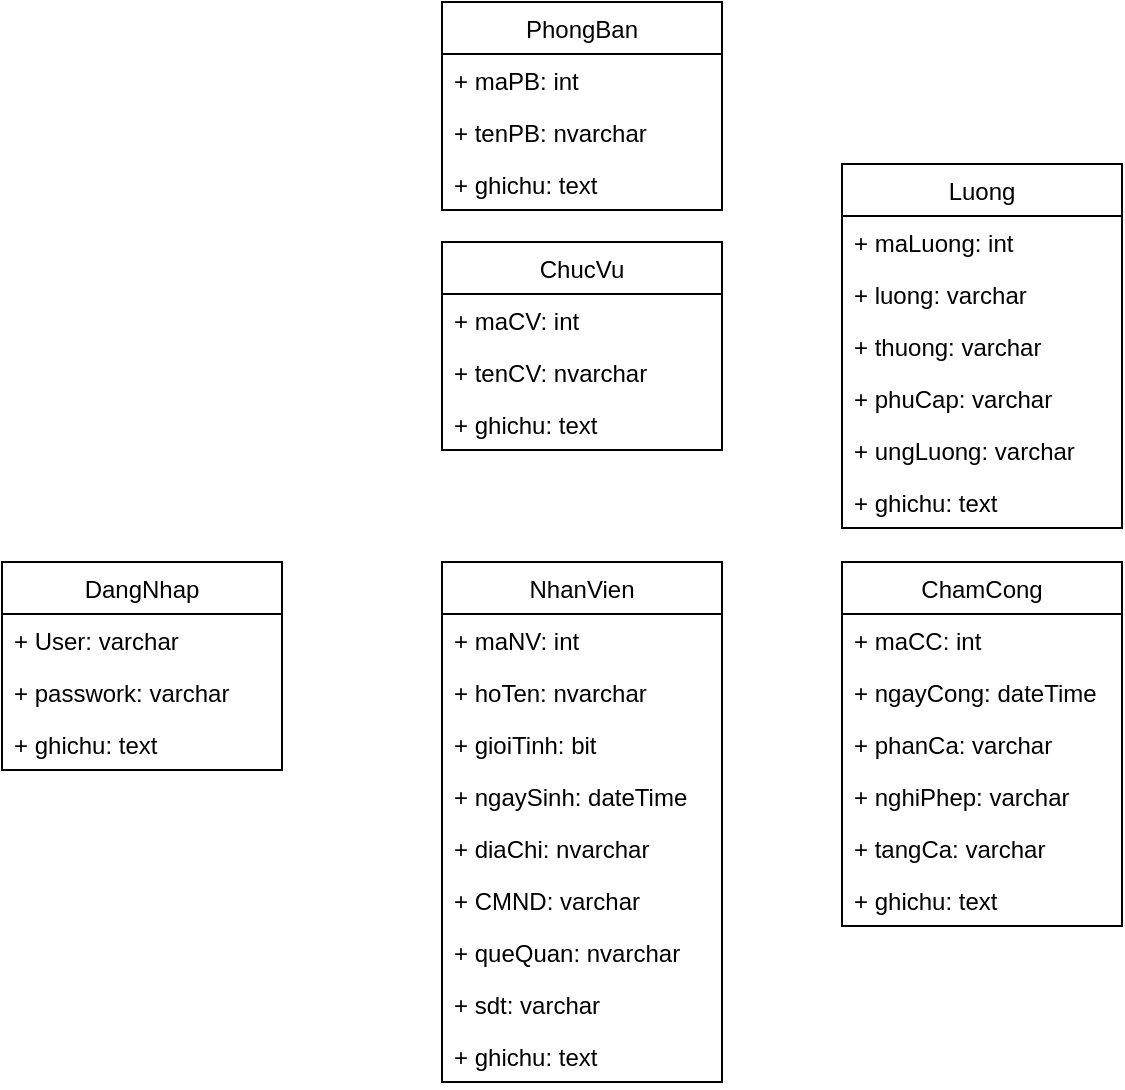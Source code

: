 <mxfile version="17.1.3" type="device"><diagram id="c9fbCX_mUACiOc3NLSKb" name="Page-1"><mxGraphModel dx="868" dy="450" grid="1" gridSize="10" guides="1" tooltips="1" connect="1" arrows="1" fold="1" page="1" pageScale="1" pageWidth="850" pageHeight="1100" math="0" shadow="0"><root><mxCell id="0"/><mxCell id="1" parent="0"/><mxCell id="HYWNe4LAX6FUEaXQ1EQL-1" value="NhanVien" style="swimlane;fontStyle=0;childLayout=stackLayout;horizontal=1;startSize=26;fillColor=none;horizontalStack=0;resizeParent=1;resizeParentMax=0;resizeLast=0;collapsible=1;marginBottom=0;" parent="1" vertex="1"><mxGeometry x="360" y="360" width="140" height="260" as="geometry"/></mxCell><mxCell id="HYWNe4LAX6FUEaXQ1EQL-2" value="+ maNV: int" style="text;strokeColor=none;fillColor=none;align=left;verticalAlign=top;spacingLeft=4;spacingRight=4;overflow=hidden;rotatable=0;points=[[0,0.5],[1,0.5]];portConstraint=eastwest;" parent="HYWNe4LAX6FUEaXQ1EQL-1" vertex="1"><mxGeometry y="26" width="140" height="26" as="geometry"/></mxCell><mxCell id="HYWNe4LAX6FUEaXQ1EQL-3" value="+ hoTen: nvarchar" style="text;strokeColor=none;fillColor=none;align=left;verticalAlign=top;spacingLeft=4;spacingRight=4;overflow=hidden;rotatable=0;points=[[0,0.5],[1,0.5]];portConstraint=eastwest;" parent="HYWNe4LAX6FUEaXQ1EQL-1" vertex="1"><mxGeometry y="52" width="140" height="26" as="geometry"/></mxCell><mxCell id="HYWNe4LAX6FUEaXQ1EQL-5" value="+ gioiTinh: bit" style="text;strokeColor=none;fillColor=none;align=left;verticalAlign=top;spacingLeft=4;spacingRight=4;overflow=hidden;rotatable=0;points=[[0,0.5],[1,0.5]];portConstraint=eastwest;" parent="HYWNe4LAX6FUEaXQ1EQL-1" vertex="1"><mxGeometry y="78" width="140" height="26" as="geometry"/></mxCell><mxCell id="HYWNe4LAX6FUEaXQ1EQL-6" value="+ ngaySinh: dateTime" style="text;strokeColor=none;fillColor=none;align=left;verticalAlign=top;spacingLeft=4;spacingRight=4;overflow=hidden;rotatable=0;points=[[0,0.5],[1,0.5]];portConstraint=eastwest;" parent="HYWNe4LAX6FUEaXQ1EQL-1" vertex="1"><mxGeometry y="104" width="140" height="26" as="geometry"/></mxCell><mxCell id="HYWNe4LAX6FUEaXQ1EQL-8" value="+ diaChi: nvarchar" style="text;strokeColor=none;fillColor=none;align=left;verticalAlign=top;spacingLeft=4;spacingRight=4;overflow=hidden;rotatable=0;points=[[0,0.5],[1,0.5]];portConstraint=eastwest;" parent="HYWNe4LAX6FUEaXQ1EQL-1" vertex="1"><mxGeometry y="130" width="140" height="26" as="geometry"/></mxCell><mxCell id="HYWNe4LAX6FUEaXQ1EQL-7" value="+ CMND: varchar" style="text;strokeColor=none;fillColor=none;align=left;verticalAlign=top;spacingLeft=4;spacingRight=4;overflow=hidden;rotatable=0;points=[[0,0.5],[1,0.5]];portConstraint=eastwest;" parent="HYWNe4LAX6FUEaXQ1EQL-1" vertex="1"><mxGeometry y="156" width="140" height="26" as="geometry"/></mxCell><mxCell id="HYWNe4LAX6FUEaXQ1EQL-4" value="+ queQuan: nvarchar" style="text;strokeColor=none;fillColor=none;align=left;verticalAlign=top;spacingLeft=4;spacingRight=4;overflow=hidden;rotatable=0;points=[[0,0.5],[1,0.5]];portConstraint=eastwest;" parent="HYWNe4LAX6FUEaXQ1EQL-1" vertex="1"><mxGeometry y="182" width="140" height="26" as="geometry"/></mxCell><mxCell id="HYWNe4LAX6FUEaXQ1EQL-9" value="+ sdt: varchar" style="text;strokeColor=none;fillColor=none;align=left;verticalAlign=top;spacingLeft=4;spacingRight=4;overflow=hidden;rotatable=0;points=[[0,0.5],[1,0.5]];portConstraint=eastwest;" parent="HYWNe4LAX6FUEaXQ1EQL-1" vertex="1"><mxGeometry y="208" width="140" height="26" as="geometry"/></mxCell><mxCell id="yrNsnFtLGGk8ycKt3YTh-4" value="+ ghichu: text" style="text;strokeColor=none;fillColor=none;align=left;verticalAlign=top;spacingLeft=4;spacingRight=4;overflow=hidden;rotatable=0;points=[[0,0.5],[1,0.5]];portConstraint=eastwest;" vertex="1" parent="HYWNe4LAX6FUEaXQ1EQL-1"><mxGeometry y="234" width="140" height="26" as="geometry"/></mxCell><mxCell id="HYWNe4LAX6FUEaXQ1EQL-10" value="PhongBan" style="swimlane;fontStyle=0;childLayout=stackLayout;horizontal=1;startSize=26;fillColor=none;horizontalStack=0;resizeParent=1;resizeParentMax=0;resizeLast=0;collapsible=1;marginBottom=0;" parent="1" vertex="1"><mxGeometry x="360" y="80" width="140" height="104" as="geometry"/></mxCell><mxCell id="HYWNe4LAX6FUEaXQ1EQL-11" value="+ maPB: int" style="text;strokeColor=none;fillColor=none;align=left;verticalAlign=top;spacingLeft=4;spacingRight=4;overflow=hidden;rotatable=0;points=[[0,0.5],[1,0.5]];portConstraint=eastwest;" parent="HYWNe4LAX6FUEaXQ1EQL-10" vertex="1"><mxGeometry y="26" width="140" height="26" as="geometry"/></mxCell><mxCell id="HYWNe4LAX6FUEaXQ1EQL-12" value="+ tenPB: nvarchar" style="text;strokeColor=none;fillColor=none;align=left;verticalAlign=top;spacingLeft=4;spacingRight=4;overflow=hidden;rotatable=0;points=[[0,0.5],[1,0.5]];portConstraint=eastwest;" parent="HYWNe4LAX6FUEaXQ1EQL-10" vertex="1"><mxGeometry y="52" width="140" height="26" as="geometry"/></mxCell><mxCell id="yrNsnFtLGGk8ycKt3YTh-9" value="+ ghichu: text" style="text;strokeColor=none;fillColor=none;align=left;verticalAlign=top;spacingLeft=4;spacingRight=4;overflow=hidden;rotatable=0;points=[[0,0.5],[1,0.5]];portConstraint=eastwest;" vertex="1" parent="HYWNe4LAX6FUEaXQ1EQL-10"><mxGeometry y="78" width="140" height="26" as="geometry"/></mxCell><mxCell id="HYWNe4LAX6FUEaXQ1EQL-19" value="ChucVu" style="swimlane;fontStyle=0;childLayout=stackLayout;horizontal=1;startSize=26;fillColor=none;horizontalStack=0;resizeParent=1;resizeParentMax=0;resizeLast=0;collapsible=1;marginBottom=0;" parent="1" vertex="1"><mxGeometry x="360" y="200" width="140" height="104" as="geometry"/></mxCell><mxCell id="HYWNe4LAX6FUEaXQ1EQL-20" value="+ maCV: int" style="text;strokeColor=none;fillColor=none;align=left;verticalAlign=top;spacingLeft=4;spacingRight=4;overflow=hidden;rotatable=0;points=[[0,0.5],[1,0.5]];portConstraint=eastwest;" parent="HYWNe4LAX6FUEaXQ1EQL-19" vertex="1"><mxGeometry y="26" width="140" height="26" as="geometry"/></mxCell><mxCell id="HYWNe4LAX6FUEaXQ1EQL-21" value="+ tenCV: nvarchar" style="text;strokeColor=none;fillColor=none;align=left;verticalAlign=top;spacingLeft=4;spacingRight=4;overflow=hidden;rotatable=0;points=[[0,0.5],[1,0.5]];portConstraint=eastwest;" parent="HYWNe4LAX6FUEaXQ1EQL-19" vertex="1"><mxGeometry y="52" width="140" height="26" as="geometry"/></mxCell><mxCell id="yrNsnFtLGGk8ycKt3YTh-8" value="+ ghichu: text" style="text;strokeColor=none;fillColor=none;align=left;verticalAlign=top;spacingLeft=4;spacingRight=4;overflow=hidden;rotatable=0;points=[[0,0.5],[1,0.5]];portConstraint=eastwest;" vertex="1" parent="HYWNe4LAX6FUEaXQ1EQL-19"><mxGeometry y="78" width="140" height="26" as="geometry"/></mxCell><mxCell id="HYWNe4LAX6FUEaXQ1EQL-22" value="Luong" style="swimlane;fontStyle=0;childLayout=stackLayout;horizontal=1;startSize=26;fillColor=none;horizontalStack=0;resizeParent=1;resizeParentMax=0;resizeLast=0;collapsible=1;marginBottom=0;" parent="1" vertex="1"><mxGeometry x="560" y="161" width="140" height="182" as="geometry"/></mxCell><mxCell id="HYWNe4LAX6FUEaXQ1EQL-23" value="+ maLuong: int" style="text;strokeColor=none;fillColor=none;align=left;verticalAlign=top;spacingLeft=4;spacingRight=4;overflow=hidden;rotatable=0;points=[[0,0.5],[1,0.5]];portConstraint=eastwest;" parent="HYWNe4LAX6FUEaXQ1EQL-22" vertex="1"><mxGeometry y="26" width="140" height="26" as="geometry"/></mxCell><mxCell id="HYWNe4LAX6FUEaXQ1EQL-24" value="+ luong: varchar" style="text;strokeColor=none;fillColor=none;align=left;verticalAlign=top;spacingLeft=4;spacingRight=4;overflow=hidden;rotatable=0;points=[[0,0.5],[1,0.5]];portConstraint=eastwest;" parent="HYWNe4LAX6FUEaXQ1EQL-22" vertex="1"><mxGeometry y="52" width="140" height="26" as="geometry"/></mxCell><mxCell id="HYWNe4LAX6FUEaXQ1EQL-25" value="+ thuong: varchar" style="text;strokeColor=none;fillColor=none;align=left;verticalAlign=top;spacingLeft=4;spacingRight=4;overflow=hidden;rotatable=0;points=[[0,0.5],[1,0.5]];portConstraint=eastwest;" parent="HYWNe4LAX6FUEaXQ1EQL-22" vertex="1"><mxGeometry y="78" width="140" height="26" as="geometry"/></mxCell><mxCell id="HYWNe4LAX6FUEaXQ1EQL-26" value="+ phuCap: varchar" style="text;strokeColor=none;fillColor=none;align=left;verticalAlign=top;spacingLeft=4;spacingRight=4;overflow=hidden;rotatable=0;points=[[0,0.5],[1,0.5]];portConstraint=eastwest;" parent="HYWNe4LAX6FUEaXQ1EQL-22" vertex="1"><mxGeometry y="104" width="140" height="26" as="geometry"/></mxCell><mxCell id="HYWNe4LAX6FUEaXQ1EQL-27" value="+ ungLuong: varchar" style="text;strokeColor=none;fillColor=none;align=left;verticalAlign=top;spacingLeft=4;spacingRight=4;overflow=hidden;rotatable=0;points=[[0,0.5],[1,0.5]];portConstraint=eastwest;" parent="HYWNe4LAX6FUEaXQ1EQL-22" vertex="1"><mxGeometry y="130" width="140" height="26" as="geometry"/></mxCell><mxCell id="yrNsnFtLGGk8ycKt3YTh-6" value="+ ghichu: text" style="text;strokeColor=none;fillColor=none;align=left;verticalAlign=top;spacingLeft=4;spacingRight=4;overflow=hidden;rotatable=0;points=[[0,0.5],[1,0.5]];portConstraint=eastwest;" vertex="1" parent="HYWNe4LAX6FUEaXQ1EQL-22"><mxGeometry y="156" width="140" height="26" as="geometry"/></mxCell><mxCell id="HYWNe4LAX6FUEaXQ1EQL-31" value="ChamCong" style="swimlane;fontStyle=0;childLayout=stackLayout;horizontal=1;startSize=26;fillColor=none;horizontalStack=0;resizeParent=1;resizeParentMax=0;resizeLast=0;collapsible=1;marginBottom=0;" parent="1" vertex="1"><mxGeometry x="560" y="360" width="140" height="182" as="geometry"/></mxCell><mxCell id="HYWNe4LAX6FUEaXQ1EQL-32" value="+ maCC: int" style="text;strokeColor=none;fillColor=none;align=left;verticalAlign=top;spacingLeft=4;spacingRight=4;overflow=hidden;rotatable=0;points=[[0,0.5],[1,0.5]];portConstraint=eastwest;" parent="HYWNe4LAX6FUEaXQ1EQL-31" vertex="1"><mxGeometry y="26" width="140" height="26" as="geometry"/></mxCell><mxCell id="HYWNe4LAX6FUEaXQ1EQL-33" value="+ ngayCong: dateTime" style="text;strokeColor=none;fillColor=none;align=left;verticalAlign=top;spacingLeft=4;spacingRight=4;overflow=hidden;rotatable=0;points=[[0,0.5],[1,0.5]];portConstraint=eastwest;" parent="HYWNe4LAX6FUEaXQ1EQL-31" vertex="1"><mxGeometry y="52" width="140" height="26" as="geometry"/></mxCell><mxCell id="HYWNe4LAX6FUEaXQ1EQL-34" value="+ phanCa: varchar" style="text;strokeColor=none;fillColor=none;align=left;verticalAlign=top;spacingLeft=4;spacingRight=4;overflow=hidden;rotatable=0;points=[[0,0.5],[1,0.5]];portConstraint=eastwest;" parent="HYWNe4LAX6FUEaXQ1EQL-31" vertex="1"><mxGeometry y="78" width="140" height="26" as="geometry"/></mxCell><mxCell id="HYWNe4LAX6FUEaXQ1EQL-35" value="+ nghiPhep: varchar" style="text;strokeColor=none;fillColor=none;align=left;verticalAlign=top;spacingLeft=4;spacingRight=4;overflow=hidden;rotatable=0;points=[[0,0.5],[1,0.5]];portConstraint=eastwest;" parent="HYWNe4LAX6FUEaXQ1EQL-31" vertex="1"><mxGeometry y="104" width="140" height="26" as="geometry"/></mxCell><mxCell id="HYWNe4LAX6FUEaXQ1EQL-36" value="+ tangCa: varchar" style="text;strokeColor=none;fillColor=none;align=left;verticalAlign=top;spacingLeft=4;spacingRight=4;overflow=hidden;rotatable=0;points=[[0,0.5],[1,0.5]];portConstraint=eastwest;" parent="HYWNe4LAX6FUEaXQ1EQL-31" vertex="1"><mxGeometry y="130" width="140" height="26" as="geometry"/></mxCell><mxCell id="yrNsnFtLGGk8ycKt3YTh-5" value="+ ghichu: text" style="text;strokeColor=none;fillColor=none;align=left;verticalAlign=top;spacingLeft=4;spacingRight=4;overflow=hidden;rotatable=0;points=[[0,0.5],[1,0.5]];portConstraint=eastwest;" vertex="1" parent="HYWNe4LAX6FUEaXQ1EQL-31"><mxGeometry y="156" width="140" height="26" as="geometry"/></mxCell><mxCell id="yrNsnFtLGGk8ycKt3YTh-1" value="DangNhap" style="swimlane;fontStyle=0;childLayout=stackLayout;horizontal=1;startSize=26;fillColor=none;horizontalStack=0;resizeParent=1;resizeParentMax=0;resizeLast=0;collapsible=1;marginBottom=0;" vertex="1" parent="1"><mxGeometry x="140" y="360" width="140" height="104" as="geometry"/></mxCell><mxCell id="yrNsnFtLGGk8ycKt3YTh-2" value="+ User: varchar&#10;" style="text;strokeColor=none;fillColor=none;align=left;verticalAlign=top;spacingLeft=4;spacingRight=4;overflow=hidden;rotatable=0;points=[[0,0.5],[1,0.5]];portConstraint=eastwest;" vertex="1" parent="yrNsnFtLGGk8ycKt3YTh-1"><mxGeometry y="26" width="140" height="26" as="geometry"/></mxCell><mxCell id="yrNsnFtLGGk8ycKt3YTh-3" value="+ passwork: varchar" style="text;strokeColor=none;fillColor=none;align=left;verticalAlign=top;spacingLeft=4;spacingRight=4;overflow=hidden;rotatable=0;points=[[0,0.5],[1,0.5]];portConstraint=eastwest;" vertex="1" parent="yrNsnFtLGGk8ycKt3YTh-1"><mxGeometry y="52" width="140" height="26" as="geometry"/></mxCell><mxCell id="yrNsnFtLGGk8ycKt3YTh-7" value="+ ghichu: text" style="text;strokeColor=none;fillColor=none;align=left;verticalAlign=top;spacingLeft=4;spacingRight=4;overflow=hidden;rotatable=0;points=[[0,0.5],[1,0.5]];portConstraint=eastwest;" vertex="1" parent="yrNsnFtLGGk8ycKt3YTh-1"><mxGeometry y="78" width="140" height="26" as="geometry"/></mxCell></root></mxGraphModel></diagram></mxfile>